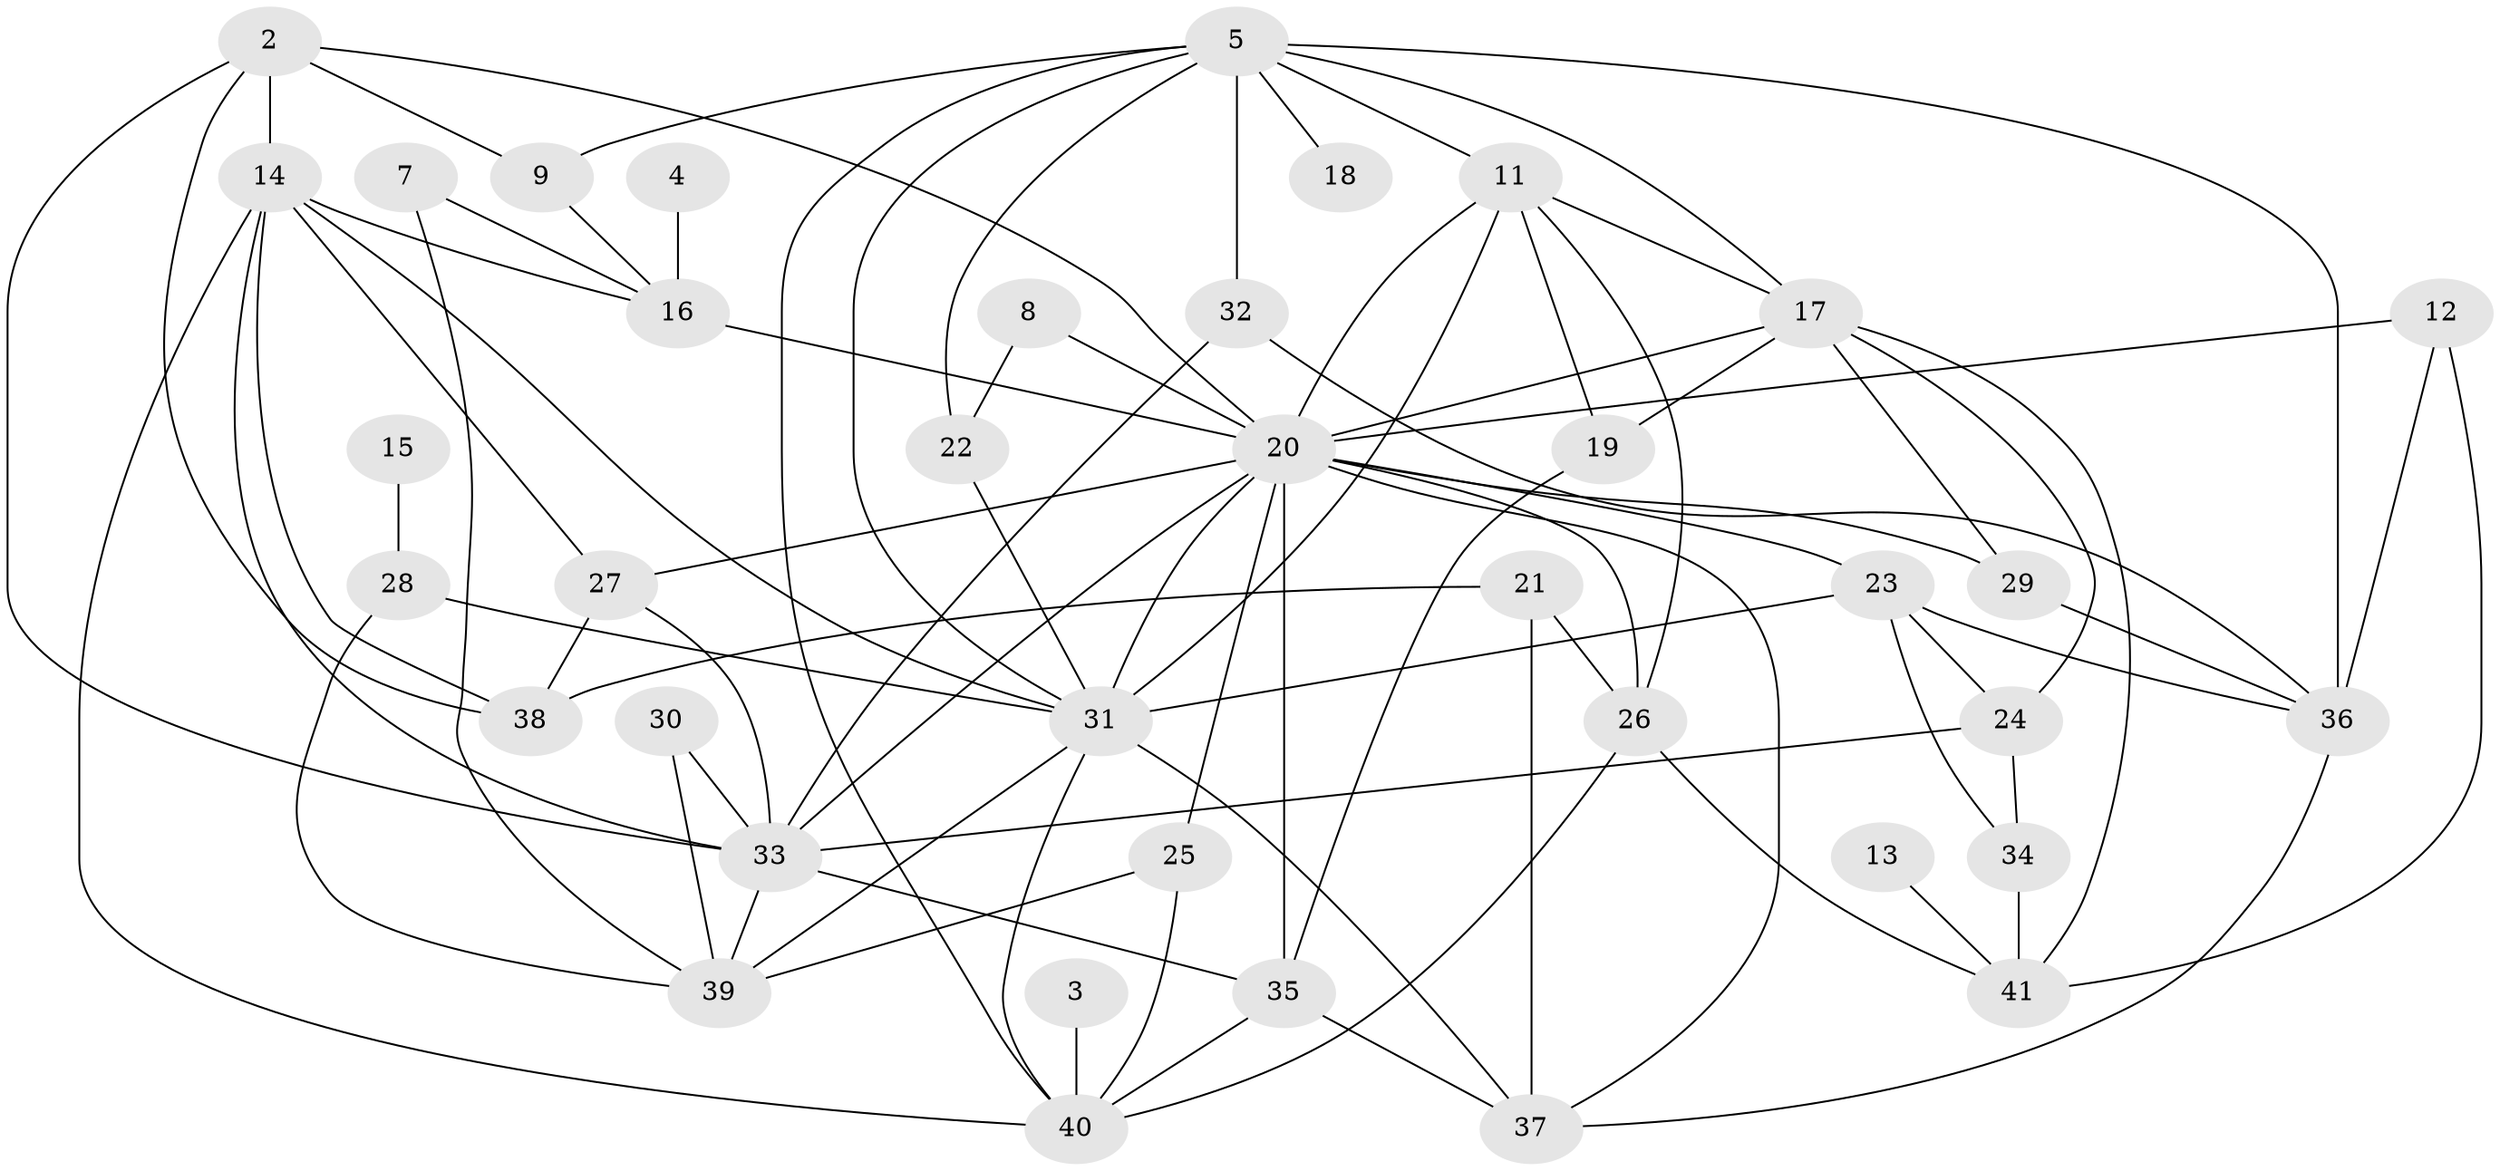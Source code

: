 // original degree distribution, {4: 0.2222222222222222, 0: 0.037037037037037035, 3: 0.2345679012345679, 5: 0.08641975308641975, 1: 0.12345679012345678, 2: 0.19753086419753085, 6: 0.04938271604938271, 7: 0.024691358024691357, 11: 0.012345679012345678, 9: 0.012345679012345678}
// Generated by graph-tools (version 1.1) at 2025/49/03/09/25 03:49:08]
// undirected, 38 vertices, 85 edges
graph export_dot {
graph [start="1"]
  node [color=gray90,style=filled];
  2;
  3;
  4;
  5;
  7;
  8;
  9;
  11;
  12;
  13;
  14;
  15;
  16;
  17;
  18;
  19;
  20;
  21;
  22;
  23;
  24;
  25;
  26;
  27;
  28;
  29;
  30;
  31;
  32;
  33;
  34;
  35;
  36;
  37;
  38;
  39;
  40;
  41;
  2 -- 9 [weight=1.0];
  2 -- 14 [weight=1.0];
  2 -- 20 [weight=1.0];
  2 -- 33 [weight=1.0];
  2 -- 38 [weight=1.0];
  3 -- 40 [weight=1.0];
  4 -- 16 [weight=1.0];
  5 -- 9 [weight=1.0];
  5 -- 11 [weight=1.0];
  5 -- 17 [weight=1.0];
  5 -- 18 [weight=1.0];
  5 -- 22 [weight=1.0];
  5 -- 31 [weight=1.0];
  5 -- 32 [weight=2.0];
  5 -- 36 [weight=1.0];
  5 -- 40 [weight=1.0];
  7 -- 16 [weight=1.0];
  7 -- 39 [weight=1.0];
  8 -- 20 [weight=1.0];
  8 -- 22 [weight=1.0];
  9 -- 16 [weight=1.0];
  11 -- 17 [weight=1.0];
  11 -- 19 [weight=1.0];
  11 -- 20 [weight=1.0];
  11 -- 26 [weight=1.0];
  11 -- 31 [weight=1.0];
  12 -- 20 [weight=1.0];
  12 -- 36 [weight=1.0];
  12 -- 41 [weight=1.0];
  13 -- 41 [weight=1.0];
  14 -- 16 [weight=1.0];
  14 -- 27 [weight=1.0];
  14 -- 31 [weight=1.0];
  14 -- 33 [weight=1.0];
  14 -- 38 [weight=1.0];
  14 -- 40 [weight=1.0];
  15 -- 28 [weight=1.0];
  16 -- 20 [weight=1.0];
  17 -- 19 [weight=1.0];
  17 -- 20 [weight=1.0];
  17 -- 24 [weight=1.0];
  17 -- 29 [weight=1.0];
  17 -- 41 [weight=1.0];
  19 -- 35 [weight=1.0];
  20 -- 23 [weight=2.0];
  20 -- 25 [weight=1.0];
  20 -- 26 [weight=1.0];
  20 -- 27 [weight=2.0];
  20 -- 29 [weight=1.0];
  20 -- 31 [weight=2.0];
  20 -- 33 [weight=1.0];
  20 -- 35 [weight=2.0];
  20 -- 37 [weight=1.0];
  21 -- 26 [weight=1.0];
  21 -- 37 [weight=1.0];
  21 -- 38 [weight=1.0];
  22 -- 31 [weight=1.0];
  23 -- 24 [weight=1.0];
  23 -- 31 [weight=1.0];
  23 -- 34 [weight=1.0];
  23 -- 36 [weight=1.0];
  24 -- 33 [weight=1.0];
  24 -- 34 [weight=1.0];
  25 -- 39 [weight=1.0];
  25 -- 40 [weight=1.0];
  26 -- 40 [weight=1.0];
  26 -- 41 [weight=1.0];
  27 -- 33 [weight=1.0];
  27 -- 38 [weight=1.0];
  28 -- 31 [weight=1.0];
  28 -- 39 [weight=1.0];
  29 -- 36 [weight=1.0];
  30 -- 33 [weight=1.0];
  30 -- 39 [weight=1.0];
  31 -- 37 [weight=1.0];
  31 -- 39 [weight=1.0];
  31 -- 40 [weight=1.0];
  32 -- 33 [weight=1.0];
  32 -- 36 [weight=1.0];
  33 -- 35 [weight=1.0];
  33 -- 39 [weight=1.0];
  34 -- 41 [weight=1.0];
  35 -- 37 [weight=1.0];
  35 -- 40 [weight=1.0];
  36 -- 37 [weight=1.0];
}
